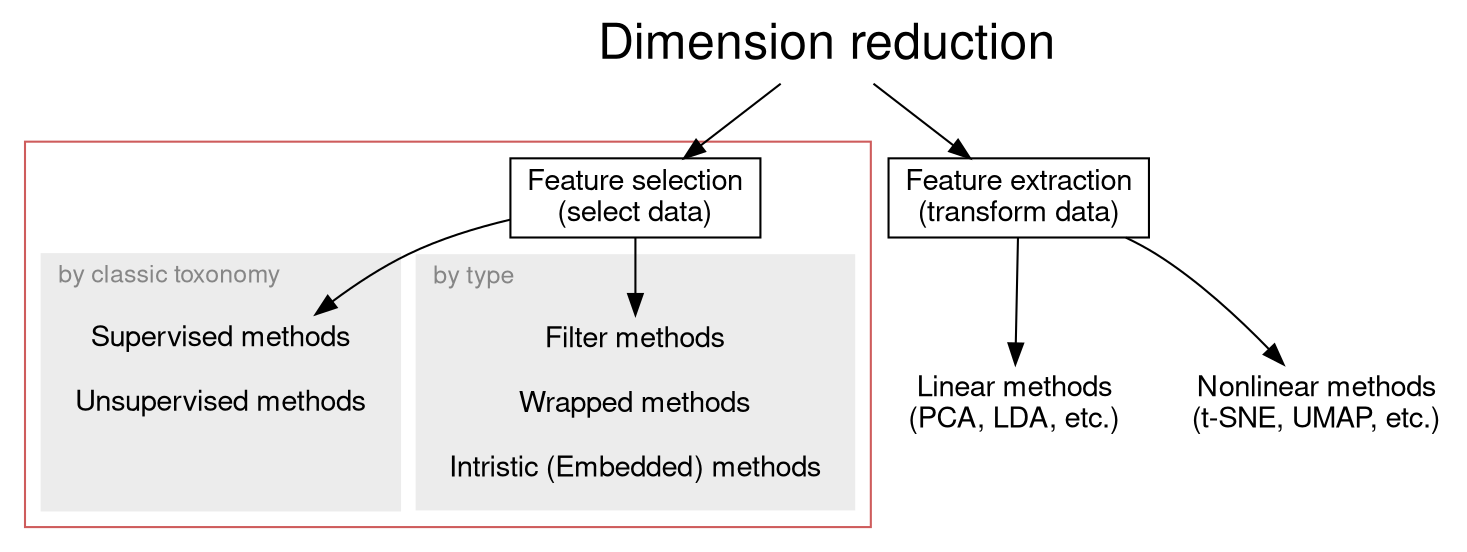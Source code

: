 digraph G {
  fontname="Helvetica,Arial,sans-serif"
  node [fontname="Helvetica,Arial,sans-serif",shape="rectangle"]
	edge [fontname="Helvetica,Arial,sans-serif"]
  a [label="Dimension reduction",fontsize=24,color="#00000000"]
   
  subgraph cluster_selection {
      color="#ce5c5c";
      // style=filled;
      // label = "Feature selection";
      b [label="Feature selection\n(select data)"];
      
    subgraph cluster_supervised {
        color="#ececec";
        style=filled;
        node [shape="rectangle",color="#ffffff00",style=filled];
        label = "by classic toxonomy";fontcolor="#868686";fontsize=12;labeljust=l
        b1 [label="Supervised methods\n\nUnsupervised methods\n\n\n"];
    }

    subgraph cluster_type {
        color="#ececec";
        style=filled;
        node [shape="rectangle",color="#ffffff00",style=filled];
        label = "by type";fontcolor="#868686";fontsize=12;labeljust=l
        // {rank = same; b1; b3}
        b2 [label="Filter methods\n\nWrapped methods\n\nIntristic (Embedded) methods",group=g2];

    }
  }


  subgraph extraction {
    // style=filled;color="#be8787";shape=circle;
    // node [shape="rectangle"];
    c [label="Feature extraction\n(transform data)"];
    c -> {c1, c2};
    
    c1 [label="Linear methods\n(PCA, LDA, etc.)",color="#ffffff00"]
    c2 [label="Nonlinear methods\n(t-SNE, UMAP, etc.)",color="#ffffff00"]
  }
  a -> {b, c}
  b -> {b1, b2}
  
}